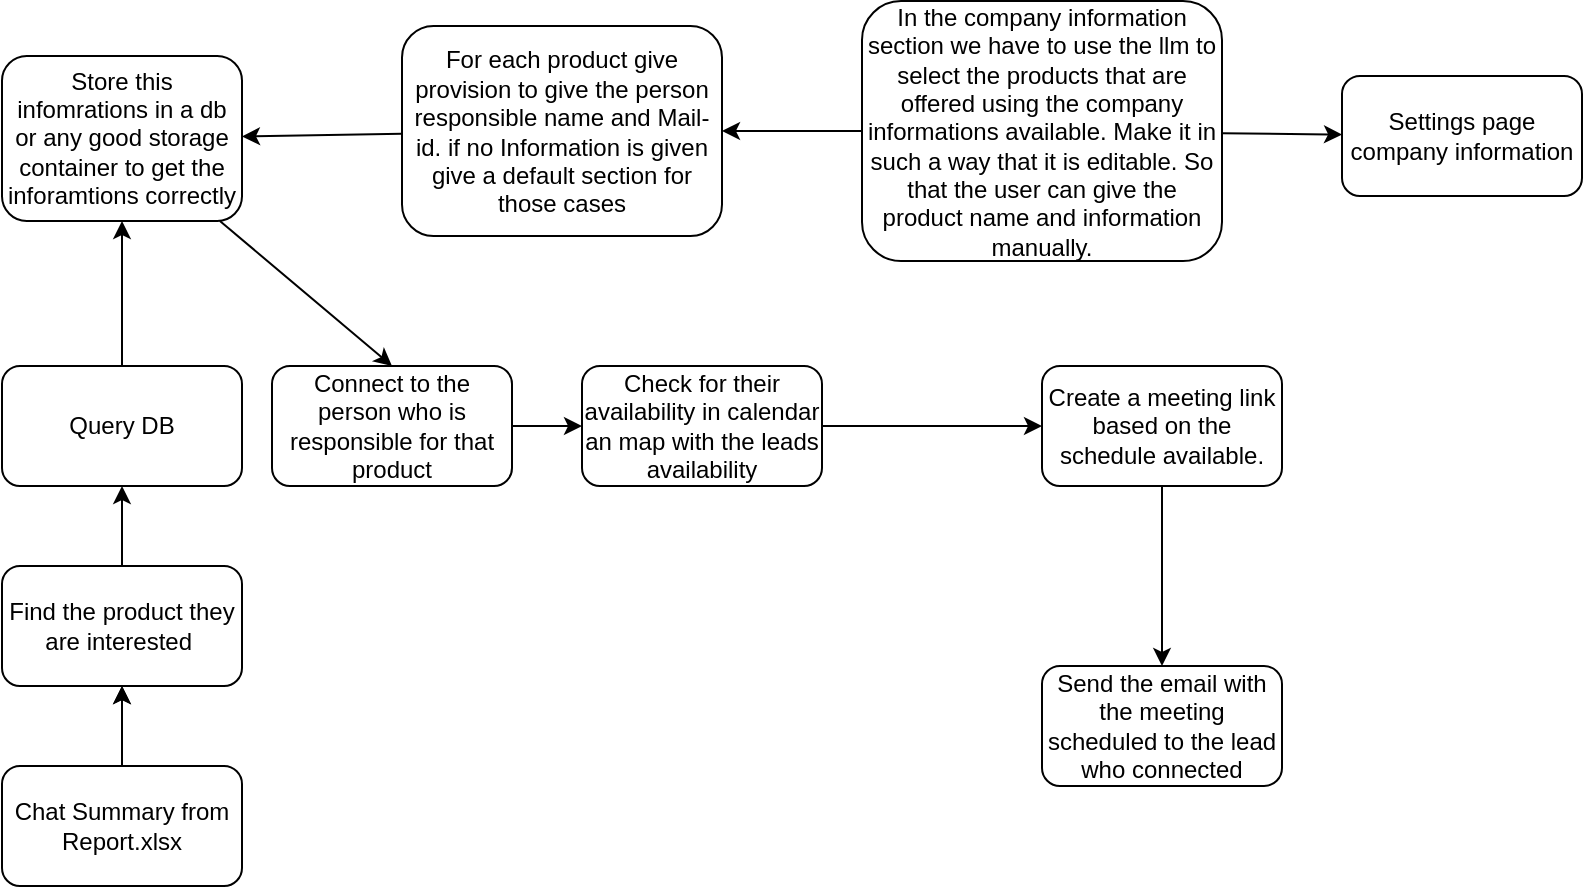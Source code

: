 <mxfile>
    <diagram id="vXY7lQExkWET1cWR6r6T" name="Page-1">
        <mxGraphModel dx="840" dy="1511" grid="1" gridSize="10" guides="1" tooltips="1" connect="1" arrows="1" fold="1" page="1" pageScale="1" pageWidth="850" pageHeight="1100" math="0" shadow="0">
            <root>
                <mxCell id="0"/>
                <mxCell id="1" parent="0"/>
                <mxCell id="12" value="" style="edgeStyle=none;html=1;" parent="1" source="2" target="11" edge="1">
                    <mxGeometry relative="1" as="geometry"/>
                </mxCell>
                <mxCell id="2" value="Chat Summary from Report.xlsx" style="rounded=1;whiteSpace=wrap;html=1;" parent="1" vertex="1">
                    <mxGeometry x="170" y="320" width="120" height="60" as="geometry"/>
                </mxCell>
                <mxCell id="6" value="" style="edgeStyle=none;html=1;" parent="1" source="3" target="5" edge="1">
                    <mxGeometry relative="1" as="geometry"/>
                </mxCell>
                <mxCell id="3" value="Connect to the person who is responsible for that product" style="whiteSpace=wrap;html=1;rounded=1;" parent="1" vertex="1">
                    <mxGeometry x="305" y="120" width="120" height="60" as="geometry"/>
                </mxCell>
                <mxCell id="8" value="" style="edgeStyle=none;html=1;" parent="1" source="5" target="7" edge="1">
                    <mxGeometry relative="1" as="geometry"/>
                </mxCell>
                <mxCell id="5" value="Check for their availability in calendar an map with the leads availability" style="whiteSpace=wrap;html=1;rounded=1;" parent="1" vertex="1">
                    <mxGeometry x="460" y="120" width="120" height="60" as="geometry"/>
                </mxCell>
                <mxCell id="10" value="" style="edgeStyle=none;html=1;" parent="1" source="7" target="9" edge="1">
                    <mxGeometry relative="1" as="geometry"/>
                </mxCell>
                <mxCell id="7" value="Create a meeting link based on the schedule available." style="whiteSpace=wrap;html=1;rounded=1;" parent="1" vertex="1">
                    <mxGeometry x="690" y="120" width="120" height="60" as="geometry"/>
                </mxCell>
                <mxCell id="9" value="Send the email with the meeting scheduled to the lead who connected" style="whiteSpace=wrap;html=1;rounded=1;" parent="1" vertex="1">
                    <mxGeometry x="690" y="270" width="120" height="60" as="geometry"/>
                </mxCell>
                <mxCell id="13" value="" style="edgeStyle=none;html=1;" parent="1" source="2" target="11" edge="1">
                    <mxGeometry relative="1" as="geometry">
                        <mxPoint x="160" y="160" as="sourcePoint"/>
                        <mxPoint x="290" y="160" as="targetPoint"/>
                    </mxGeometry>
                </mxCell>
                <mxCell id="24" value="" style="edgeStyle=none;html=1;" parent="1" source="11" target="23" edge="1">
                    <mxGeometry relative="1" as="geometry"/>
                </mxCell>
                <mxCell id="11" value="Find the product they are interested&amp;nbsp;" style="whiteSpace=wrap;html=1;rounded=1;" parent="1" vertex="1">
                    <mxGeometry x="170" y="220" width="120" height="60" as="geometry"/>
                </mxCell>
                <mxCell id="18" value="" style="edgeStyle=none;html=1;" parent="1" source="14" target="17" edge="1">
                    <mxGeometry relative="1" as="geometry"/>
                </mxCell>
                <mxCell id="22" value="" style="edgeStyle=none;html=1;" parent="1" source="14" target="21" edge="1">
                    <mxGeometry relative="1" as="geometry"/>
                </mxCell>
                <mxCell id="14" value="In the company information section we have to use the llm to select the products that are offered using the company informations available. Make it in such a way that it is editable. So that the user can give the product name and information manually." style="whiteSpace=wrap;html=1;rounded=1;" parent="1" vertex="1">
                    <mxGeometry x="600" y="-62.5" width="180" height="130" as="geometry"/>
                </mxCell>
                <mxCell id="20" value="" style="edgeStyle=none;html=1;" parent="1" source="17" target="19" edge="1">
                    <mxGeometry relative="1" as="geometry"/>
                </mxCell>
                <mxCell id="17" value="For each product give provision to give the person responsible name and Mail-id. if no Information is given give a default section for those cases" style="whiteSpace=wrap;html=1;rounded=1;" parent="1" vertex="1">
                    <mxGeometry x="370" y="-50" width="160" height="105" as="geometry"/>
                </mxCell>
                <mxCell id="26" style="edgeStyle=none;html=1;entryX=0.5;entryY=0;entryDx=0;entryDy=0;" parent="1" source="19" target="3" edge="1">
                    <mxGeometry relative="1" as="geometry"/>
                </mxCell>
                <mxCell id="19" value="Store this infomrations in a db or any good storage container to get the inforamtions correctly" style="whiteSpace=wrap;html=1;rounded=1;" parent="1" vertex="1">
                    <mxGeometry x="170" y="-35" width="120" height="82.5" as="geometry"/>
                </mxCell>
                <mxCell id="21" value="Settings page company information" style="whiteSpace=wrap;html=1;rounded=1;" parent="1" vertex="1">
                    <mxGeometry x="840" y="-25" width="120" height="60" as="geometry"/>
                </mxCell>
                <mxCell id="25" value="" style="edgeStyle=none;html=1;" parent="1" source="23" target="19" edge="1">
                    <mxGeometry relative="1" as="geometry"/>
                </mxCell>
                <mxCell id="23" value="Query DB" style="whiteSpace=wrap;html=1;rounded=1;" parent="1" vertex="1">
                    <mxGeometry x="170" y="120" width="120" height="60" as="geometry"/>
                </mxCell>
            </root>
        </mxGraphModel>
    </diagram>
</mxfile>
